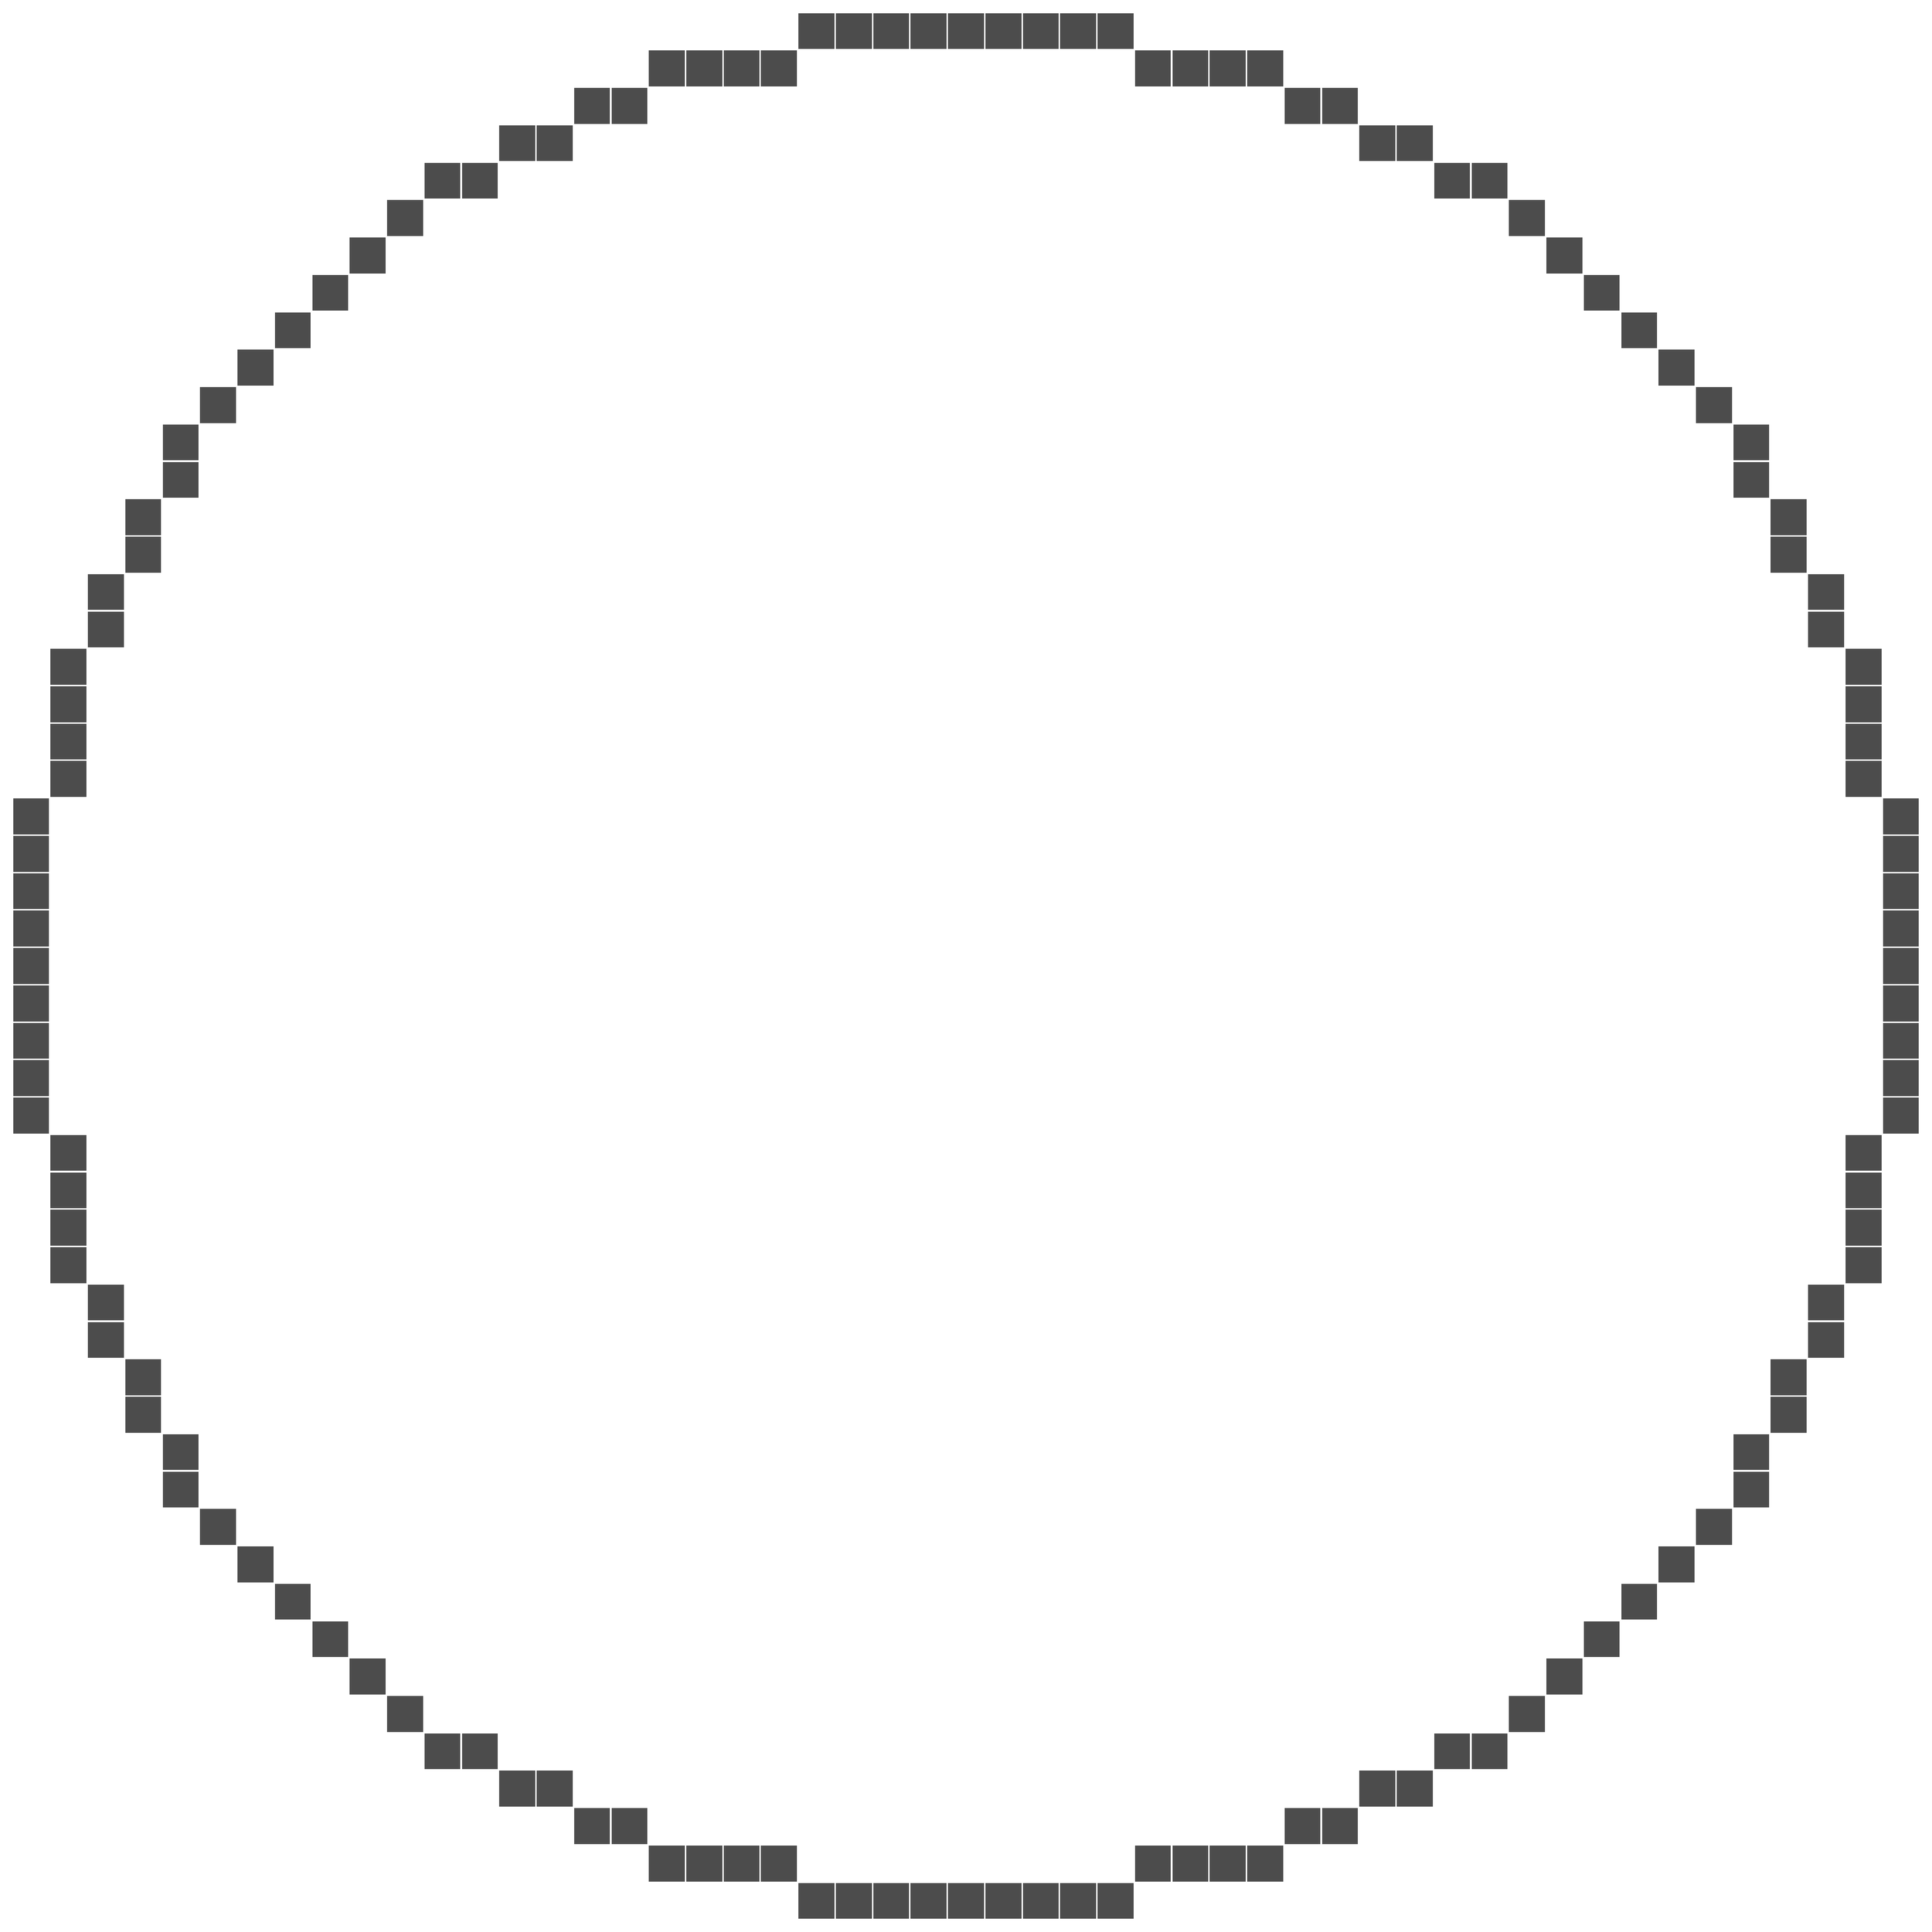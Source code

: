 ﻿\begin{tikzpicture}[scale=1]

\def\r{25}

\newcommand{\pixel}[3]{\fill[#3] (#1-0.48,#2-0.48) rectangle ++(0.96,0.96);}
\newcommand{\cross}[3]{
\draw[black,very thick] (#1-0.2,#2)--++(0.4,0);
\draw[black,very thick] (#1,#2-0.2)--++(0,0.4);
\node[black, below right] at (#1,#2) {#3};
}



% Arc de cercle de rayon r
\pgfmathtruncatemacro\i{0}
\pgfmathtruncatemacro\j{\r}
\pgfmathtruncatemacro\d{3-2*\r}

\foreach\i in {0,...,\r}{
    \pixel{\j}{\i}{black!70}  % copies
    \pixel{-\i}{\j}{black!70}
    \pixel{-\j}{\i}{black!70}
    \pixel{\i}{-\j}{black!70}
    \pixel{\j}{-\i}{black!70}
    \pixel{-\i}{-\j}{black!70}
    \pixel{-\j}{-\i}{black!70}

    \pixel{\i}{\j}{black!70}    % original

    \ifnum\d<0
         \pgfmathtruncatemacro\d{\d+4*\i+6}
         \global\let\d\d
   

    \else
         \pgfmathtruncatemacro\d{\d+4*\i-4*\j+10}
         \global\let\d\d
         \pgfmathtruncatemacro\j{\j-1}
         \global\let\j\j

    \fi

    \ifnum\i>\j
        \breakforeach
    \fi
        
}

% Grille
\pgfmathtruncatemacro\xmax{\r +1}
\pgfmathtruncatemacro\ymax{\r +1}

%\draw[thin,gray,xshift=-0.5cm,yshift=-0.5cm] (-\xmax+1,-\ymax+1) grid (\xmax,\ymax);

%\draw[->,>=latex,thick] (-\xmax-1,0)--(\xmax+1,0) node[above]{$i$};
%\draw[->,>=latex,thick] (0,-\ymax-1)--(0,\ymax+1) node[left]{$j$};

% \foreach \x in {0,...,\r}{
%     \node[below] at (\x,-0.2) {\tiny $\x$};
% }
% \foreach \y in {0,...,\r}{
%     \node[left] at (-0.2,\y) {\tiny $\y$};
% }


% Vrai cercle
%\draw[blue, ultra thick, opacity=1] (0,0) circle (\r);

% Arc
% \draw[red, ultra thick, opacity=0.9] (0,0) -- (90:\r);
% \draw[red, ultra thick, opacity=0.9] (0,0) -- (45:\r);
% \draw[red, ultra thick, opacity=0.9] (0,\r) arc (90:45:\r);

\end{tikzpicture}